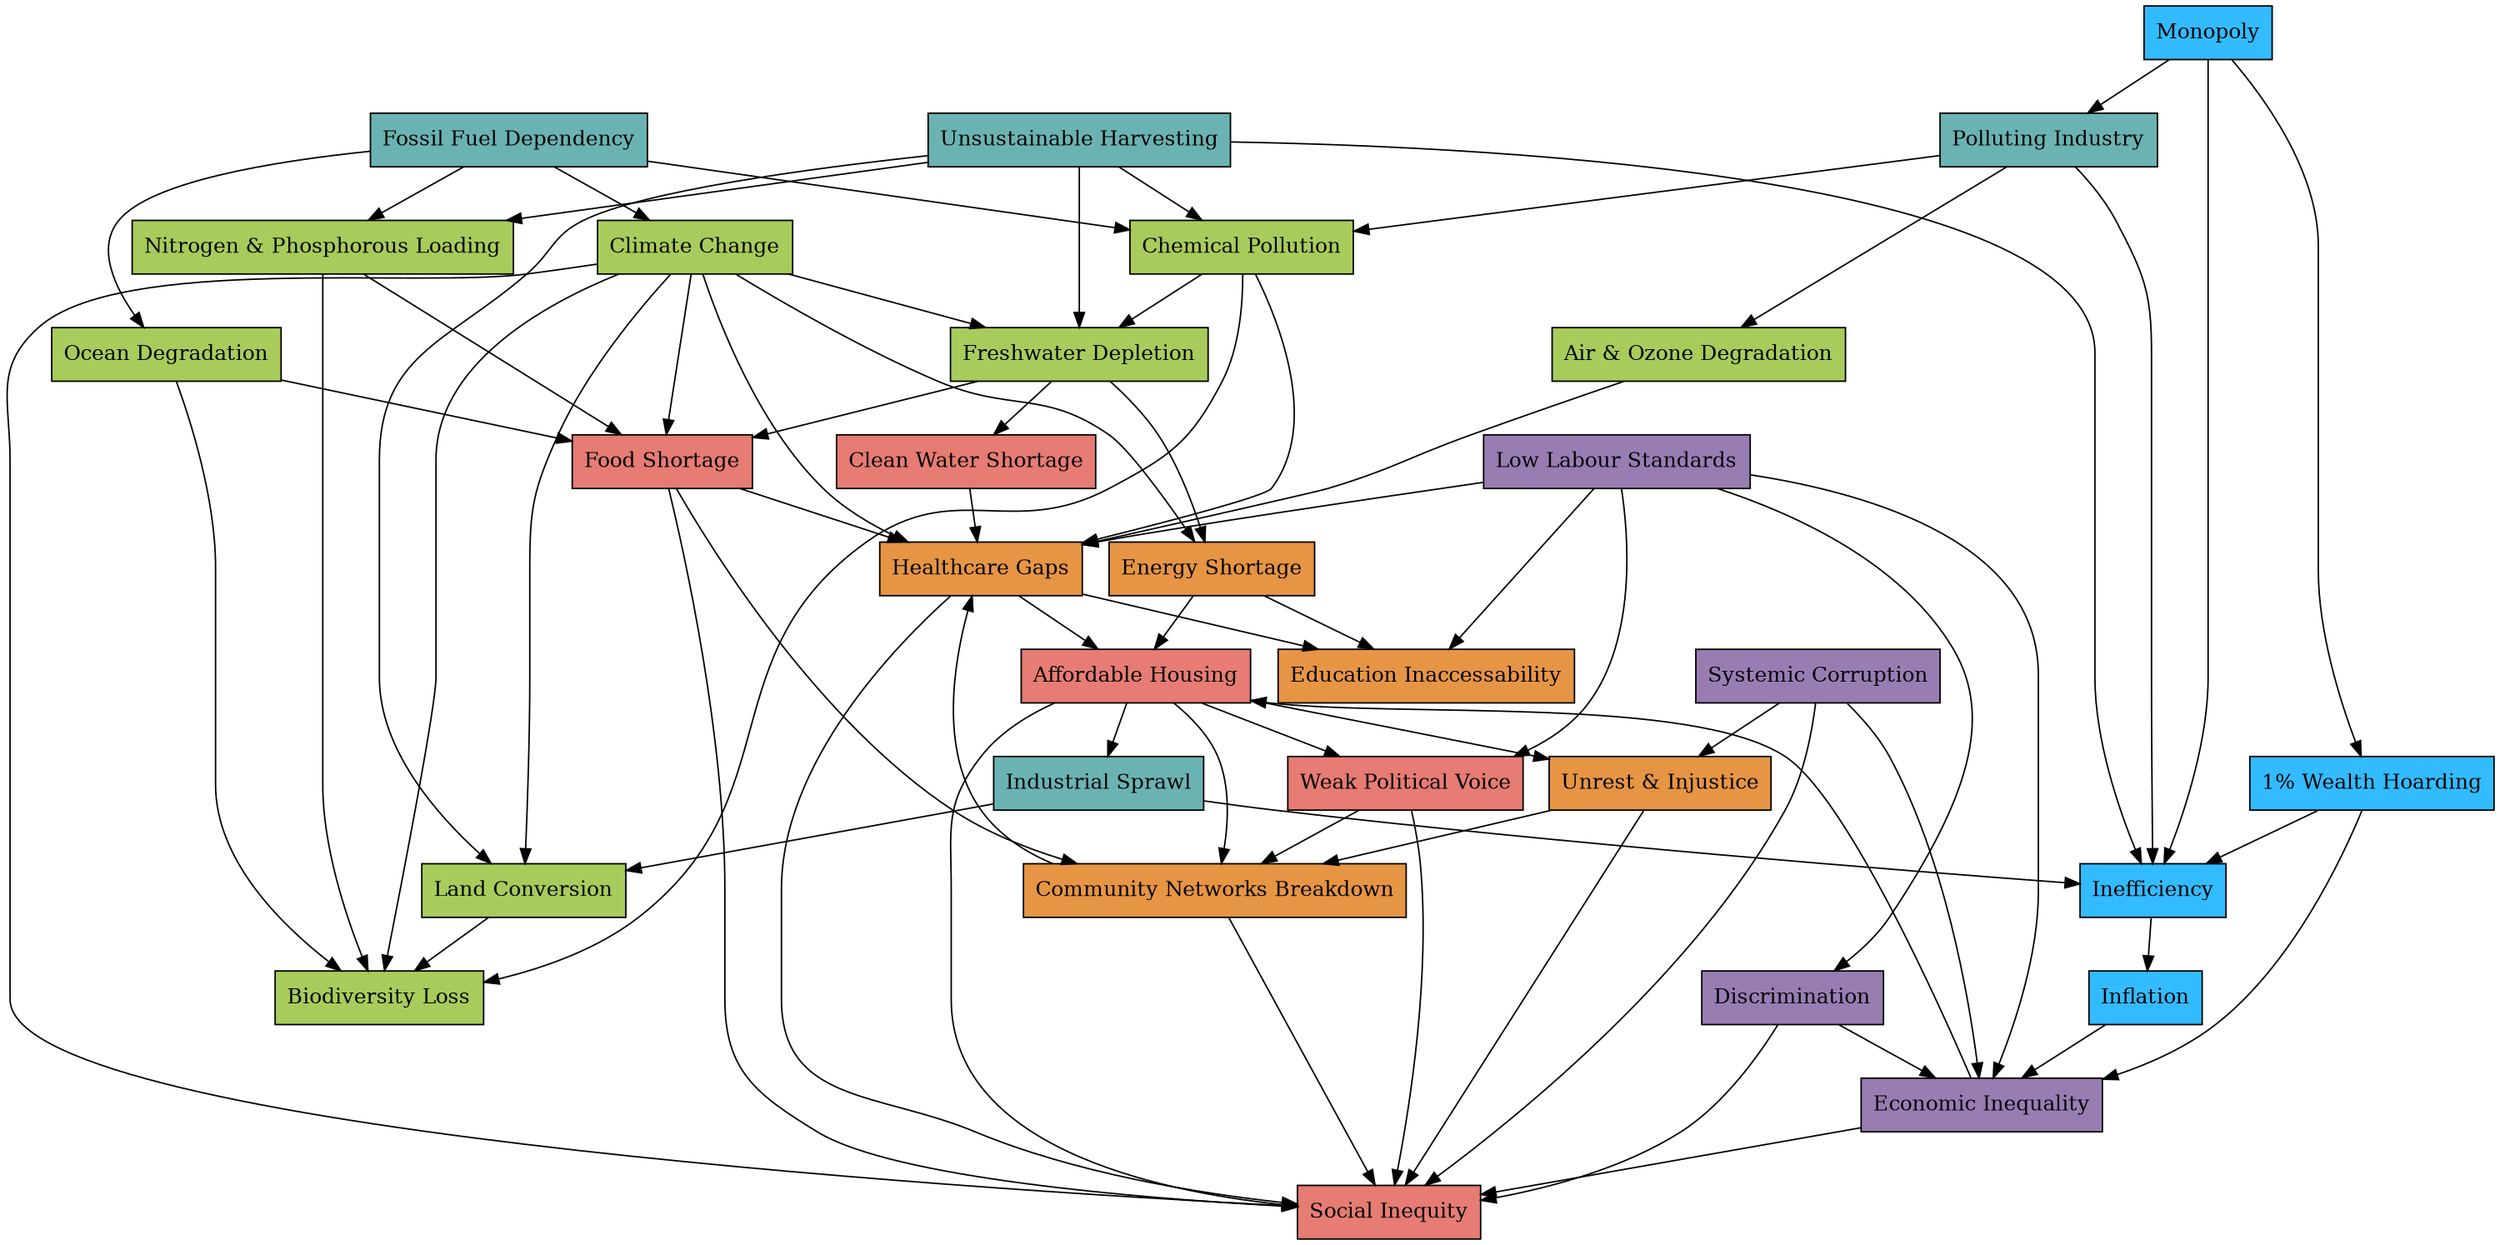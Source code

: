 digraph {
	graph [landscape=portrait size="20,20"]
	"Unsustainable Harvesting" [fillcolor="#6bb3b3" shape=box style=filled]
	Monopoly [fillcolor="#33bbff" shape=box style=filled]
	"Chemical Pollution" [fillcolor="#a7cc5c" shape=box style=filled]
	"Land Conversion" [fillcolor="#a7cc5c" shape=box style=filled]
	"Polluting Industry" [fillcolor="#6bb3b3" shape=box style=filled]
	"Fossil Fuel Dependency" [fillcolor="#6bb3b3" shape=box style=filled]
	Inefficiency [fillcolor="#33bbff" shape=box style=filled]
	"Biodiversity Loss" [fillcolor="#a7cc5c" shape=box style=filled]
	"Climate Change" [fillcolor="#a7cc5c" shape=box style=filled]
	"1% Wealth Hoarding" [fillcolor="#33bbff" shape=box style=filled]
	Inflation [fillcolor="#33bbff" shape=box style=filled]
	"Industrial Sprawl" [fillcolor="#6bb3b3" shape=box style=filled]
	"Nitrogen & Phosphorous Loading" [fillcolor="#a7cc5c" shape=box style=filled]
	"Freshwater Depletion" [fillcolor="#a7cc5c" shape=box style=filled]
	"Economic Inequality" [fillcolor="#987db3" shape=box style=filled]
	"Low Labour Standards" [fillcolor="#987db3" shape=box style=filled]
	"Ocean Degradation" [fillcolor="#a7cc5c" shape=box style=filled]
	"Social Inequity" [fillcolor="#e67c73" shape=box style=filled]
	"Clean Water Shortage" [fillcolor="#e67c73" shape=box style=filled]
	Discrimination [fillcolor="#987db3" shape=box style=filled]
	"Air & Ozone Degradation" [fillcolor="#a7cc5c" shape=box style=filled]
	"Systemic Corruption" [fillcolor="#987db3" shape=box style=filled]
	"Affordable Housing" [fillcolor="#e67c73" shape=box style=filled]
	"Food Shortage" [fillcolor="#e67c73" shape=box style=filled]
	"Weak Political Voice" [fillcolor="#e67c73" shape=box style=filled]
	"Education Inaccessability" [fillcolor="#e69545" shape=box style=filled]
	"Energy Shortage" [fillcolor="#e69545" shape=box style=filled]
	"Community Networks Breakdown" [fillcolor="#e69545" shape=box style=filled]
	"Unrest & Injustice" [fillcolor="#e69545" shape=box style=filled]
	"Healthcare Gaps" [fillcolor="#e69545" shape=box style=filled]
	"Unsustainable Harvesting" -> "Land Conversion"
	"Unsustainable Harvesting" -> "Chemical Pollution"
	"Unsustainable Harvesting" -> Inefficiency
	"Unsustainable Harvesting" -> "Freshwater Depletion"
	"Unsustainable Harvesting" -> "Nitrogen & Phosphorous Loading"
	Monopoly -> Inefficiency
	Monopoly -> "Polluting Industry"
	Monopoly -> "1% Wealth Hoarding"
	"Chemical Pollution" -> "Biodiversity Loss"
	"Chemical Pollution" -> "Healthcare Gaps"
	"Chemical Pollution" -> "Freshwater Depletion"
	"Land Conversion" -> "Biodiversity Loss"
	"Polluting Industry" -> "Air & Ozone Degradation"
	"Polluting Industry" -> Inefficiency
	"Polluting Industry" -> "Chemical Pollution"
	"Fossil Fuel Dependency" -> "Ocean Degradation"
	"Fossil Fuel Dependency" -> "Climate Change"
	"Fossil Fuel Dependency" -> "Nitrogen & Phosphorous Loading"
	"Fossil Fuel Dependency" -> "Chemical Pollution"
	Inefficiency -> Inflation
	"Climate Change" -> "Biodiversity Loss"
	"Climate Change" -> "Land Conversion"
	"Climate Change" -> "Social Inequity"
	"Climate Change" -> "Healthcare Gaps"
	"Climate Change" -> "Energy Shortage"
	"Climate Change" -> "Food Shortage"
	"Climate Change" -> "Freshwater Depletion"
	"1% Wealth Hoarding" -> "Economic Inequality"
	"1% Wealth Hoarding" -> Inefficiency
	Inflation -> "Economic Inequality"
	"Industrial Sprawl" -> "Land Conversion"
	"Industrial Sprawl" -> Inefficiency
	"Nitrogen & Phosphorous Loading" -> "Biodiversity Loss"
	"Nitrogen & Phosphorous Loading" -> "Food Shortage"
	"Freshwater Depletion" -> "Clean Water Shortage"
	"Freshwater Depletion" -> "Food Shortage"
	"Freshwater Depletion" -> "Energy Shortage"
	"Economic Inequality" -> "Social Inequity"
	"Economic Inequality" -> "Affordable Housing"
	"Low Labour Standards" -> "Economic Inequality"
	"Low Labour Standards" -> "Healthcare Gaps"
	"Low Labour Standards" -> "Weak Political Voice"
	"Low Labour Standards" -> Discrimination
	"Low Labour Standards" -> "Education Inaccessability"
	"Ocean Degradation" -> "Biodiversity Loss"
	"Ocean Degradation" -> "Food Shortage"
	"Clean Water Shortage" -> "Healthcare Gaps"
	Discrimination -> "Economic Inequality"
	Discrimination -> "Social Inequity"
	"Air & Ozone Degradation" -> "Healthcare Gaps"
	"Systemic Corruption" -> "Economic Inequality"
	"Systemic Corruption" -> "Social Inequity"
	"Systemic Corruption" -> "Unrest & Injustice"
	"Affordable Housing" -> "Social Inequity"
	"Affordable Housing" -> "Unrest & Injustice"
	"Affordable Housing" -> "Weak Political Voice"
	"Affordable Housing" -> "Industrial Sprawl"
	"Affordable Housing" -> "Community Networks Breakdown"
	"Food Shortage" -> "Social Inequity"
	"Food Shortage" -> "Healthcare Gaps"
	"Food Shortage" -> "Community Networks Breakdown"
	"Weak Political Voice" -> "Social Inequity"
	"Weak Political Voice" -> "Community Networks Breakdown"
	"Energy Shortage" -> "Education Inaccessability"
	"Energy Shortage" -> "Affordable Housing"
	"Community Networks Breakdown" -> "Social Inequity"
	"Community Networks Breakdown" -> "Healthcare Gaps"
	"Unrest & Injustice" -> "Social Inequity"
	"Unrest & Injustice" -> "Community Networks Breakdown"
	"Healthcare Gaps" -> "Education Inaccessability"
	"Healthcare Gaps" -> "Social Inequity"
	"Healthcare Gaps" -> "Affordable Housing"
}
